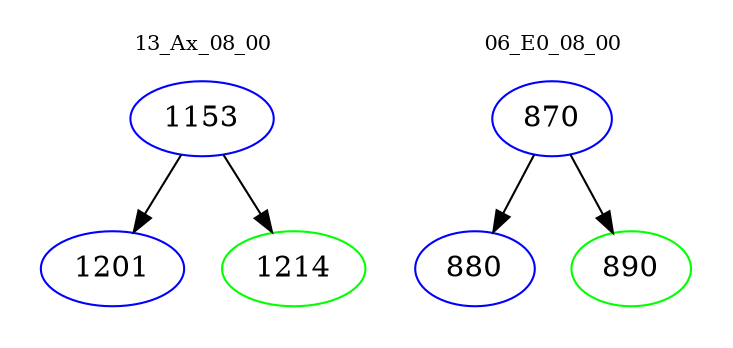digraph{
subgraph cluster_0 {
color = white
label = "13_Ax_08_00";
fontsize=10;
T0_1153 [label="1153", color="blue"]
T0_1153 -> T0_1201 [color="black"]
T0_1201 [label="1201", color="blue"]
T0_1153 -> T0_1214 [color="black"]
T0_1214 [label="1214", color="green"]
}
subgraph cluster_1 {
color = white
label = "06_E0_08_00";
fontsize=10;
T1_870 [label="870", color="blue"]
T1_870 -> T1_880 [color="black"]
T1_880 [label="880", color="blue"]
T1_870 -> T1_890 [color="black"]
T1_890 [label="890", color="green"]
}
}
